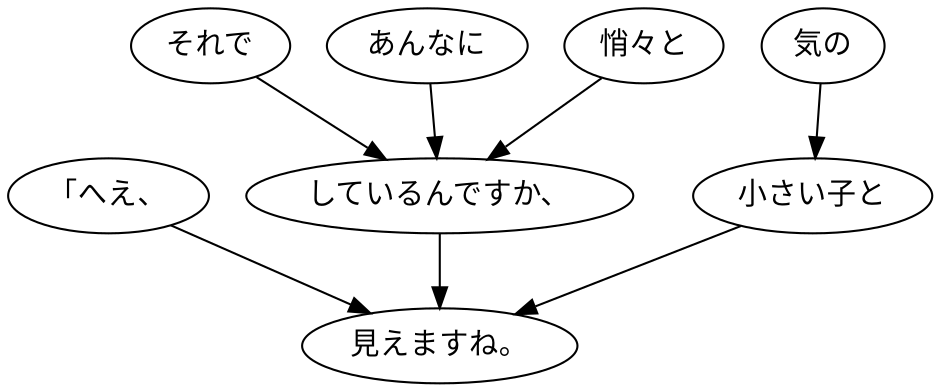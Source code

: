 digraph graph7555 {
	node0 [label="「へえ、"];
	node1 [label="それで"];
	node2 [label="あんなに"];
	node3 [label="悄々と"];
	node4 [label="しているんですか、"];
	node5 [label="気の"];
	node6 [label="小さい子と"];
	node7 [label="見えますね。"];
	node0 -> node7;
	node1 -> node4;
	node2 -> node4;
	node3 -> node4;
	node4 -> node7;
	node5 -> node6;
	node6 -> node7;
}
